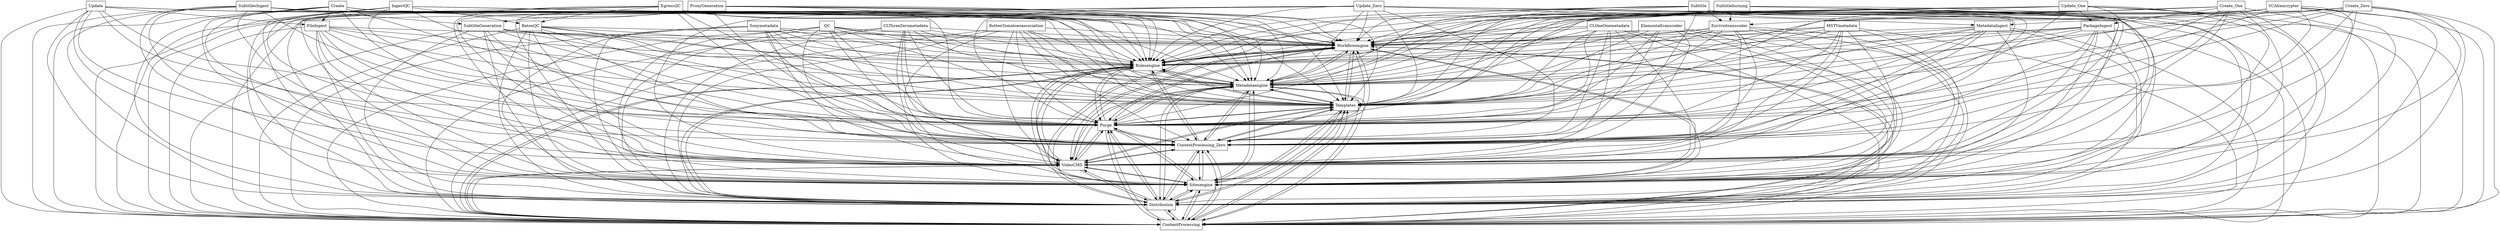 digraph{
graph [rankdir=TB];
node [shape=box];
edge [arrowhead=normal];
0[label="ProxyGeneration",]
1[label="SubtitlesIngest",]
2[label="Update",]
3[label="VCASencrypter",]
4[label="Workflowengine",]
5[label="Update_Zero",]
6[label="Sonymetadata",]
7[label="Create_Zero",]
8[label="Rulesengine",]
9[label="ContentProcessing",]
10[label="FileIngest",]
11[label="Create",]
12[label="Distribution",]
13[label="IngestQC",]
14[label="Sitesengine",]
15[label="MetadataIngest",]
16[label="EgressQC",]
17[label="BatonQC",]
18[label="Subtitle",]
19[label="CLOneOnemetadata",]
20[label="SubtitleGeneration",]
21[label="VideoCMS",]
22[label="ContentProcessing_Zero",]
23[label="Purge",]
24[label="QC",]
25[label="Enviviotranscoder",]
26[label="Templates",]
27[label="RottenTomatoesassociation",]
28[label="Elementaltranscoder",]
29[label="Subtitleburning",]
30[label="CLThreeZerometadata",]
31[label="Update_One",]
32[label="Metadataengine",]
33[label="PackageIngest",]
34[label="MSTVmetadata",]
35[label="Create_One",]
0->4[label="",]
0->8[label="",]
0->9[label="",]
0->12[label="",]
0->14[label="",]
0->20[label="",]
0->21[label="",]
0->22[label="",]
0->23[label="",]
0->26[label="",]
0->32[label="",]
1->4[label="",]
1->8[label="",]
1->9[label="",]
1->12[label="",]
1->14[label="",]
1->20[label="",]
1->21[label="",]
1->22[label="",]
1->23[label="",]
1->26[label="",]
1->32[label="",]
2->4[label="",]
2->8[label="",]
2->9[label="",]
2->10[label="",]
2->12[label="",]
2->14[label="",]
2->21[label="",]
2->22[label="",]
2->23[label="",]
2->26[label="",]
2->32[label="",]
3->4[label="",]
3->8[label="",]
3->9[label="",]
3->12[label="",]
3->14[label="",]
3->21[label="",]
3->22[label="",]
3->23[label="",]
3->25[label="",]
3->26[label="",]
3->32[label="",]
4->8[label="",]
4->9[label="",]
4->12[label="",]
4->14[label="",]
4->21[label="",]
4->22[label="",]
4->23[label="",]
4->26[label="",]
4->32[label="",]
5->4[label="",]
5->8[label="",]
5->9[label="",]
5->12[label="",]
5->14[label="",]
5->15[label="",]
5->21[label="",]
5->22[label="",]
5->23[label="",]
5->26[label="",]
5->32[label="",]
6->4[label="",]
6->8[label="",]
6->9[label="",]
6->12[label="",]
6->14[label="",]
6->21[label="",]
6->22[label="",]
6->23[label="",]
6->26[label="",]
6->32[label="",]
7->4[label="",]
7->8[label="",]
7->9[label="",]
7->12[label="",]
7->14[label="",]
7->15[label="",]
7->21[label="",]
7->22[label="",]
7->23[label="",]
7->26[label="",]
7->32[label="",]
8->4[label="",]
8->9[label="",]
8->12[label="",]
8->14[label="",]
8->21[label="",]
8->22[label="",]
8->23[label="",]
8->26[label="",]
8->32[label="",]
9->4[label="",]
9->8[label="",]
9->12[label="",]
9->14[label="",]
9->21[label="",]
9->22[label="",]
9->23[label="",]
9->26[label="",]
9->32[label="",]
10->4[label="",]
10->8[label="",]
10->9[label="",]
10->12[label="",]
10->14[label="",]
10->21[label="",]
10->22[label="",]
10->23[label="",]
10->26[label="",]
10->32[label="",]
11->4[label="",]
11->8[label="",]
11->9[label="",]
11->10[label="",]
11->12[label="",]
11->14[label="",]
11->21[label="",]
11->22[label="",]
11->23[label="",]
11->26[label="",]
11->32[label="",]
12->4[label="",]
12->8[label="",]
12->9[label="",]
12->14[label="",]
12->21[label="",]
12->22[label="",]
12->23[label="",]
12->26[label="",]
12->32[label="",]
13->4[label="",]
13->8[label="",]
13->9[label="",]
13->12[label="",]
13->14[label="",]
13->17[label="",]
13->21[label="",]
13->22[label="",]
13->23[label="",]
13->26[label="",]
13->32[label="",]
14->4[label="",]
14->8[label="",]
14->9[label="",]
14->12[label="",]
14->21[label="",]
14->22[label="",]
14->23[label="",]
14->26[label="",]
14->32[label="",]
15->4[label="",]
15->8[label="",]
15->9[label="",]
15->12[label="",]
15->14[label="",]
15->21[label="",]
15->22[label="",]
15->23[label="",]
15->26[label="",]
15->32[label="",]
16->4[label="",]
16->8[label="",]
16->9[label="",]
16->12[label="",]
16->14[label="",]
16->17[label="",]
16->21[label="",]
16->22[label="",]
16->23[label="",]
16->26[label="",]
16->32[label="",]
17->4[label="",]
17->8[label="",]
17->9[label="",]
17->12[label="",]
17->14[label="",]
17->21[label="",]
17->22[label="",]
17->23[label="",]
17->26[label="",]
17->32[label="",]
18->4[label="",]
18->8[label="",]
18->9[label="",]
18->12[label="",]
18->14[label="",]
18->21[label="",]
18->22[label="",]
18->23[label="",]
18->25[label="",]
18->26[label="",]
18->32[label="",]
19->4[label="",]
19->8[label="",]
19->9[label="",]
19->12[label="",]
19->14[label="",]
19->21[label="",]
19->22[label="",]
19->23[label="",]
19->26[label="",]
19->32[label="",]
20->4[label="",]
20->8[label="",]
20->9[label="",]
20->12[label="",]
20->14[label="",]
20->21[label="",]
20->22[label="",]
20->23[label="",]
20->26[label="",]
20->32[label="",]
21->4[label="",]
21->8[label="",]
21->9[label="",]
21->12[label="",]
21->14[label="",]
21->22[label="",]
21->23[label="",]
21->26[label="",]
21->32[label="",]
22->4[label="",]
22->8[label="",]
22->9[label="",]
22->12[label="",]
22->14[label="",]
22->21[label="",]
22->23[label="",]
22->26[label="",]
22->32[label="",]
23->4[label="",]
23->8[label="",]
23->9[label="",]
23->12[label="",]
23->14[label="",]
23->21[label="",]
23->22[label="",]
23->26[label="",]
23->32[label="",]
24->4[label="",]
24->8[label="",]
24->9[label="",]
24->12[label="",]
24->14[label="",]
24->21[label="",]
24->22[label="",]
24->23[label="",]
24->26[label="",]
24->32[label="",]
25->4[label="",]
25->8[label="",]
25->9[label="",]
25->12[label="",]
25->14[label="",]
25->21[label="",]
25->22[label="",]
25->23[label="",]
25->26[label="",]
25->32[label="",]
26->4[label="",]
26->8[label="",]
26->9[label="",]
26->12[label="",]
26->14[label="",]
26->21[label="",]
26->22[label="",]
26->23[label="",]
26->32[label="",]
27->4[label="",]
27->8[label="",]
27->9[label="",]
27->12[label="",]
27->14[label="",]
27->21[label="",]
27->22[label="",]
27->23[label="",]
27->26[label="",]
27->32[label="",]
28->4[label="",]
28->8[label="",]
28->9[label="",]
28->12[label="",]
28->14[label="",]
28->21[label="",]
28->22[label="",]
28->23[label="",]
28->26[label="",]
28->32[label="",]
29->4[label="",]
29->8[label="",]
29->9[label="",]
29->12[label="",]
29->14[label="",]
29->21[label="",]
29->22[label="",]
29->23[label="",]
29->25[label="",]
29->26[label="",]
29->32[label="",]
30->4[label="",]
30->8[label="",]
30->9[label="",]
30->12[label="",]
30->14[label="",]
30->21[label="",]
30->22[label="",]
30->23[label="",]
30->26[label="",]
30->32[label="",]
31->4[label="",]
31->8[label="",]
31->9[label="",]
31->12[label="",]
31->14[label="",]
31->21[label="",]
31->22[label="",]
31->23[label="",]
31->26[label="",]
31->32[label="",]
31->33[label="",]
32->4[label="",]
32->8[label="",]
32->9[label="",]
32->12[label="",]
32->14[label="",]
32->21[label="",]
32->22[label="",]
32->23[label="",]
32->26[label="",]
33->4[label="",]
33->8[label="",]
33->9[label="",]
33->12[label="",]
33->14[label="",]
33->21[label="",]
33->22[label="",]
33->23[label="",]
33->26[label="",]
33->32[label="",]
34->4[label="",]
34->8[label="",]
34->9[label="",]
34->12[label="",]
34->14[label="",]
34->21[label="",]
34->22[label="",]
34->23[label="",]
34->26[label="",]
34->32[label="",]
35->4[label="",]
35->8[label="",]
35->9[label="",]
35->12[label="",]
35->14[label="",]
35->21[label="",]
35->22[label="",]
35->23[label="",]
35->26[label="",]
35->32[label="",]
35->33[label="",]
}
